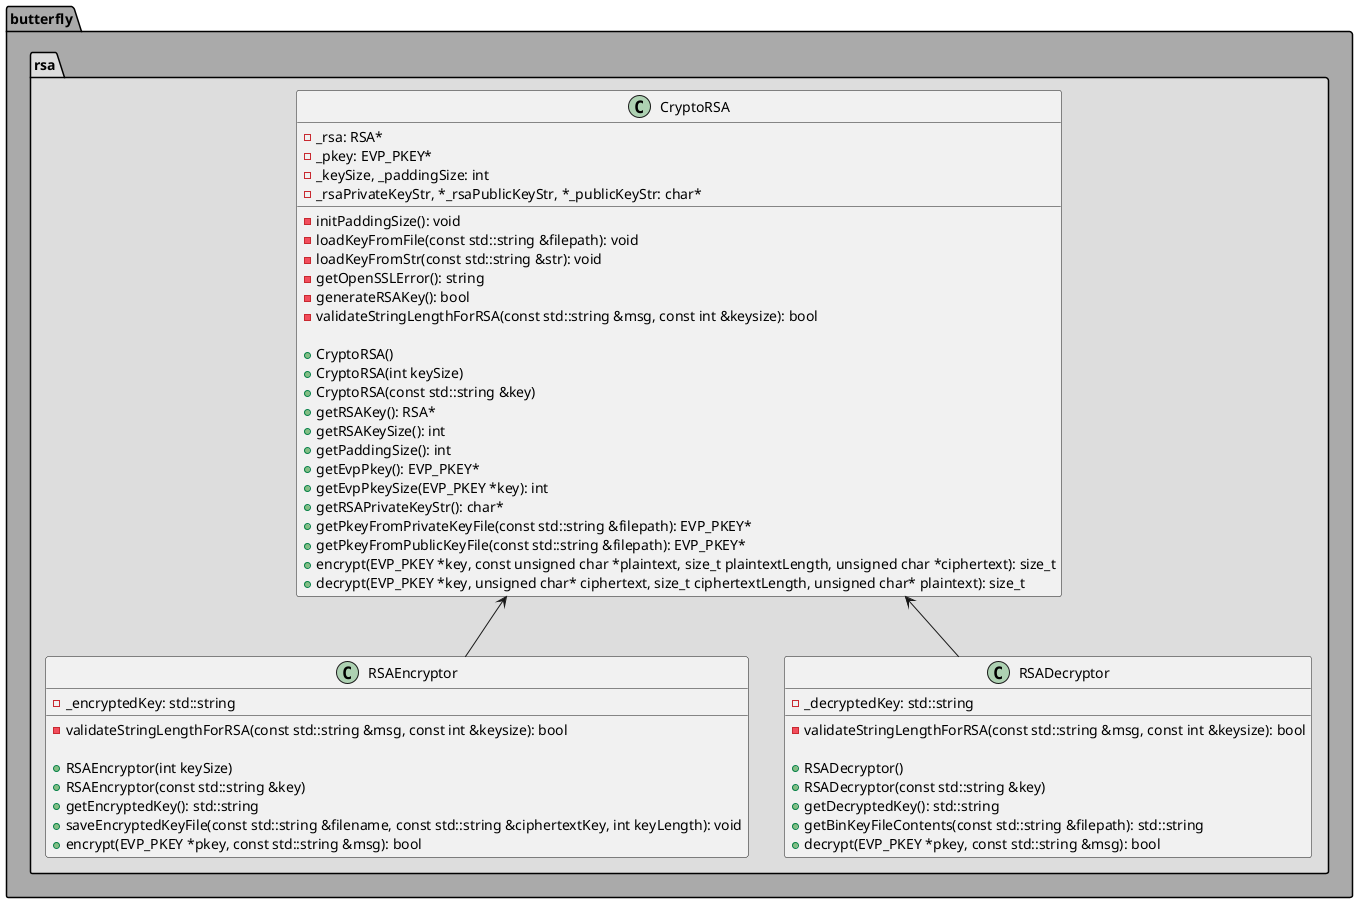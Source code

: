 @startuml
'https://plantuml.com/sequence-diagram
package butterfly #AAAAAA
{

package rsa #DDDDDD
{

class CryptoRSA
{
    -_rsa: RSA*
    -_pkey: EVP_PKEY*
    -_keySize, _paddingSize: int
    -_rsaPrivateKeyStr, *_rsaPublicKeyStr, *_publicKeyStr: char*

    -initPaddingSize(): void
    -loadKeyFromFile(const std::string &filepath): void
    -loadKeyFromStr(const std::string &str): void
    -getOpenSSLError(): string
    -generateRSAKey(): bool
    -validateStringLengthForRSA(const std::string &msg, const int &keysize): bool

    +CryptoRSA()
    +CryptoRSA(int keySize)
    +CryptoRSA(const std::string &key)
    +getRSAKey(): RSA*
    +getRSAKeySize(): int
    +getPaddingSize(): int
    +getEvpPkey(): EVP_PKEY*
    +getEvpPkeySize(EVP_PKEY *key): int
    +getRSAPrivateKeyStr(): char*
    '+getRSAPublicKeyStr(): char*
    '+getPublicKeyStr(): char*
    '+createRSAPrivateKeyFile(const std::string &filename):bool
    '+createRSAPublicKeyFile(const std::string &filename): bool
    '+createPublicKeyFile(const std::string &filename): bool
    +getPkeyFromPrivateKeyFile(const std::string &filepath): EVP_PKEY*
    +getPkeyFromPublicKeyFile(const std::string &filepath): EVP_PKEY*
    +encrypt(EVP_PKEY *key, const unsigned char *plaintext, size_t plaintextLength, unsigned char *ciphertext): size_t
    +decrypt(EVP_PKEY *key, unsigned char* ciphertext, size_t ciphertextLength, unsigned char* plaintext): size_t
}

class RSAEncryptor
{
    -_encryptedKey: std::string

    -validateStringLengthForRSA(const std::string &msg, const int &keysize): bool

    +RSAEncryptor(int keySize)
    +RSAEncryptor(const std::string &key)
    +getEncryptedKey(): std::string
    +saveEncryptedKeyFile(const std::string &filename, const std::string &ciphertextKey, int keyLength): void
    +encrypt(EVP_PKEY *pkey, const std::string &msg): bool
}

class RSADecryptor
{
    -_decryptedKey: std::string
    -validateStringLengthForRSA(const std::string &msg, const int &keysize): bool

    +RSADecryptor()
    +RSADecryptor(const std::string &key)
    +getDecryptedKey(): std::string
    +getBinKeyFileContents(const std::string &filepath): std::string
    +decrypt(EVP_PKEY *pkey, const std::string &msg): bool
}

CryptoRSA <-- RSAEncryptor
CryptoRSA <-- RSADecryptor

}

}
@enduml